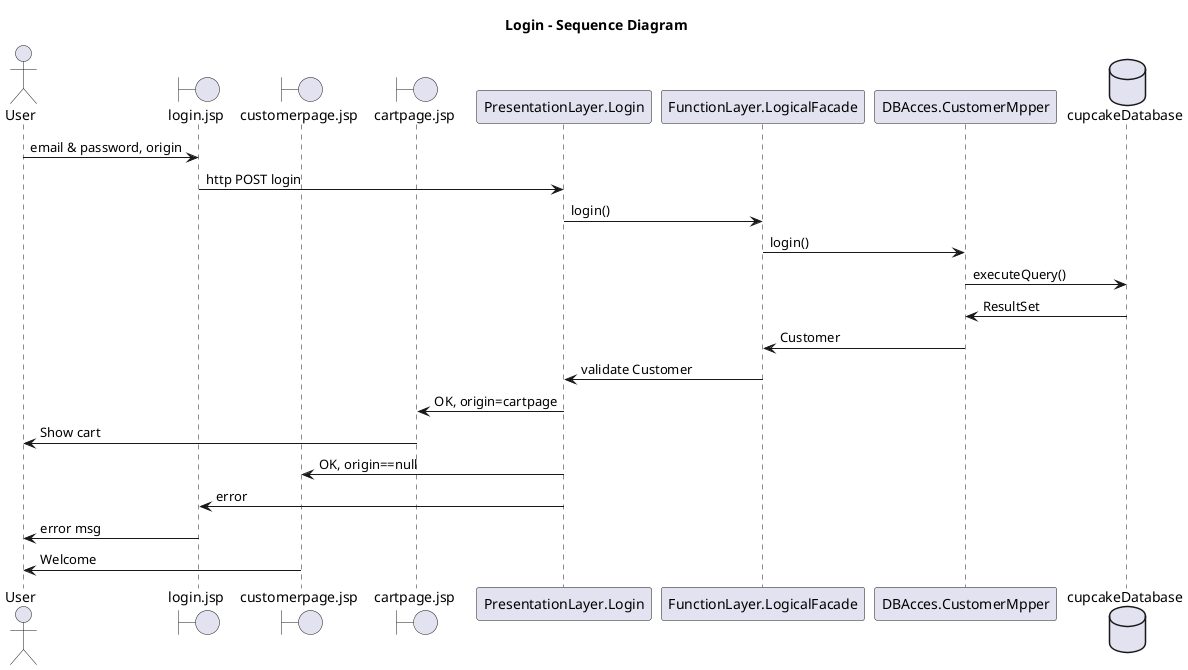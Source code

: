 @startuml

title "Login - Sequence Diagram"

actor User
boundary login.jsp
boundary customerpage.jsp
boundary cartpage.jsp
participant PresentationLayer.Login
participant FunctionLayer.LogicalFacade
participant DBAcces.CustomerMpper
database cupcakeDatabase

User -> login.jsp : email & password, origin
login.jsp -> PresentationLayer.Login : http POST login
PresentationLayer.Login -> FunctionLayer.LogicalFacade : login()
FunctionLayer.LogicalFacade -> DBAcces.CustomerMpper : login()
DBAcces.CustomerMpper -> cupcakeDatabase : executeQuery()

cupcakeDatabase -> DBAcces.CustomerMpper : ResultSet
DBAcces.CustomerMpper -> FunctionLayer.LogicalFacade: Customer
FunctionLayer.LogicalFacade ->PresentationLayer.Login: validate Customer
PresentationLayer.Login -> cartpage.jsp : OK, origin=cartpage
cartpage.jsp -> User : Show cart
PresentationLayer.Login -> customerpage.jsp: OK, origin==null
PresentationLayer.Login -> login.jsp: error
login.jsp -> User : error msg
customerpage.jsp -> User: Welcome

@enduml